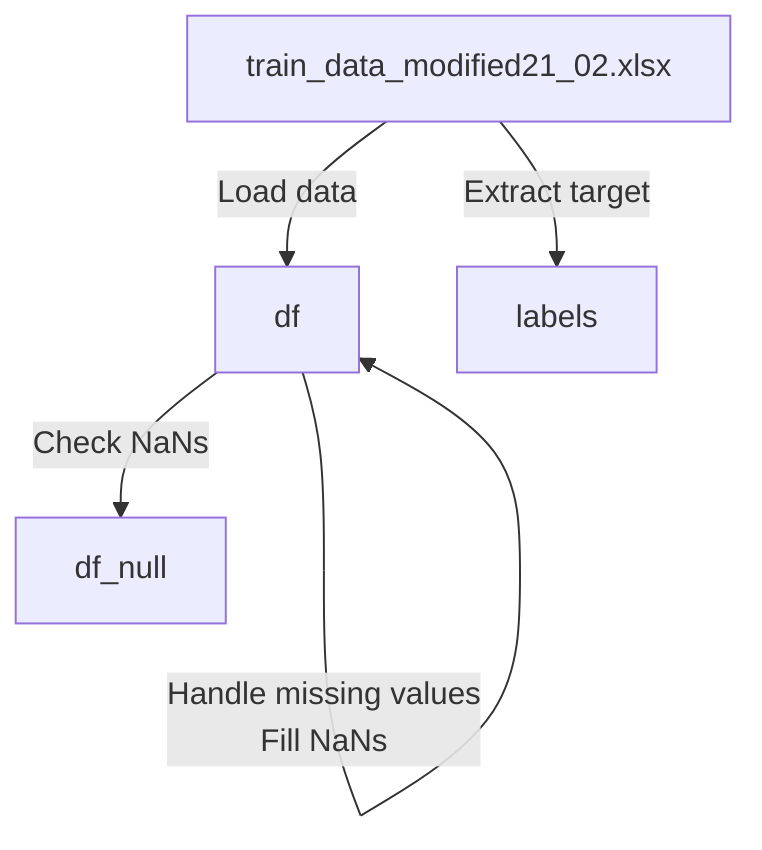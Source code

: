flowchart TD
    A1["train_data_modified21_02.xlsx"] -->|"Load data"| B1["df"]
    A1 -->|"Extract target"| B2["labels"]
    B1 -->|"Check NaNs"| C1["df_null"]
    B1 -->|"Handle missing values\nFill NaNs"| B1